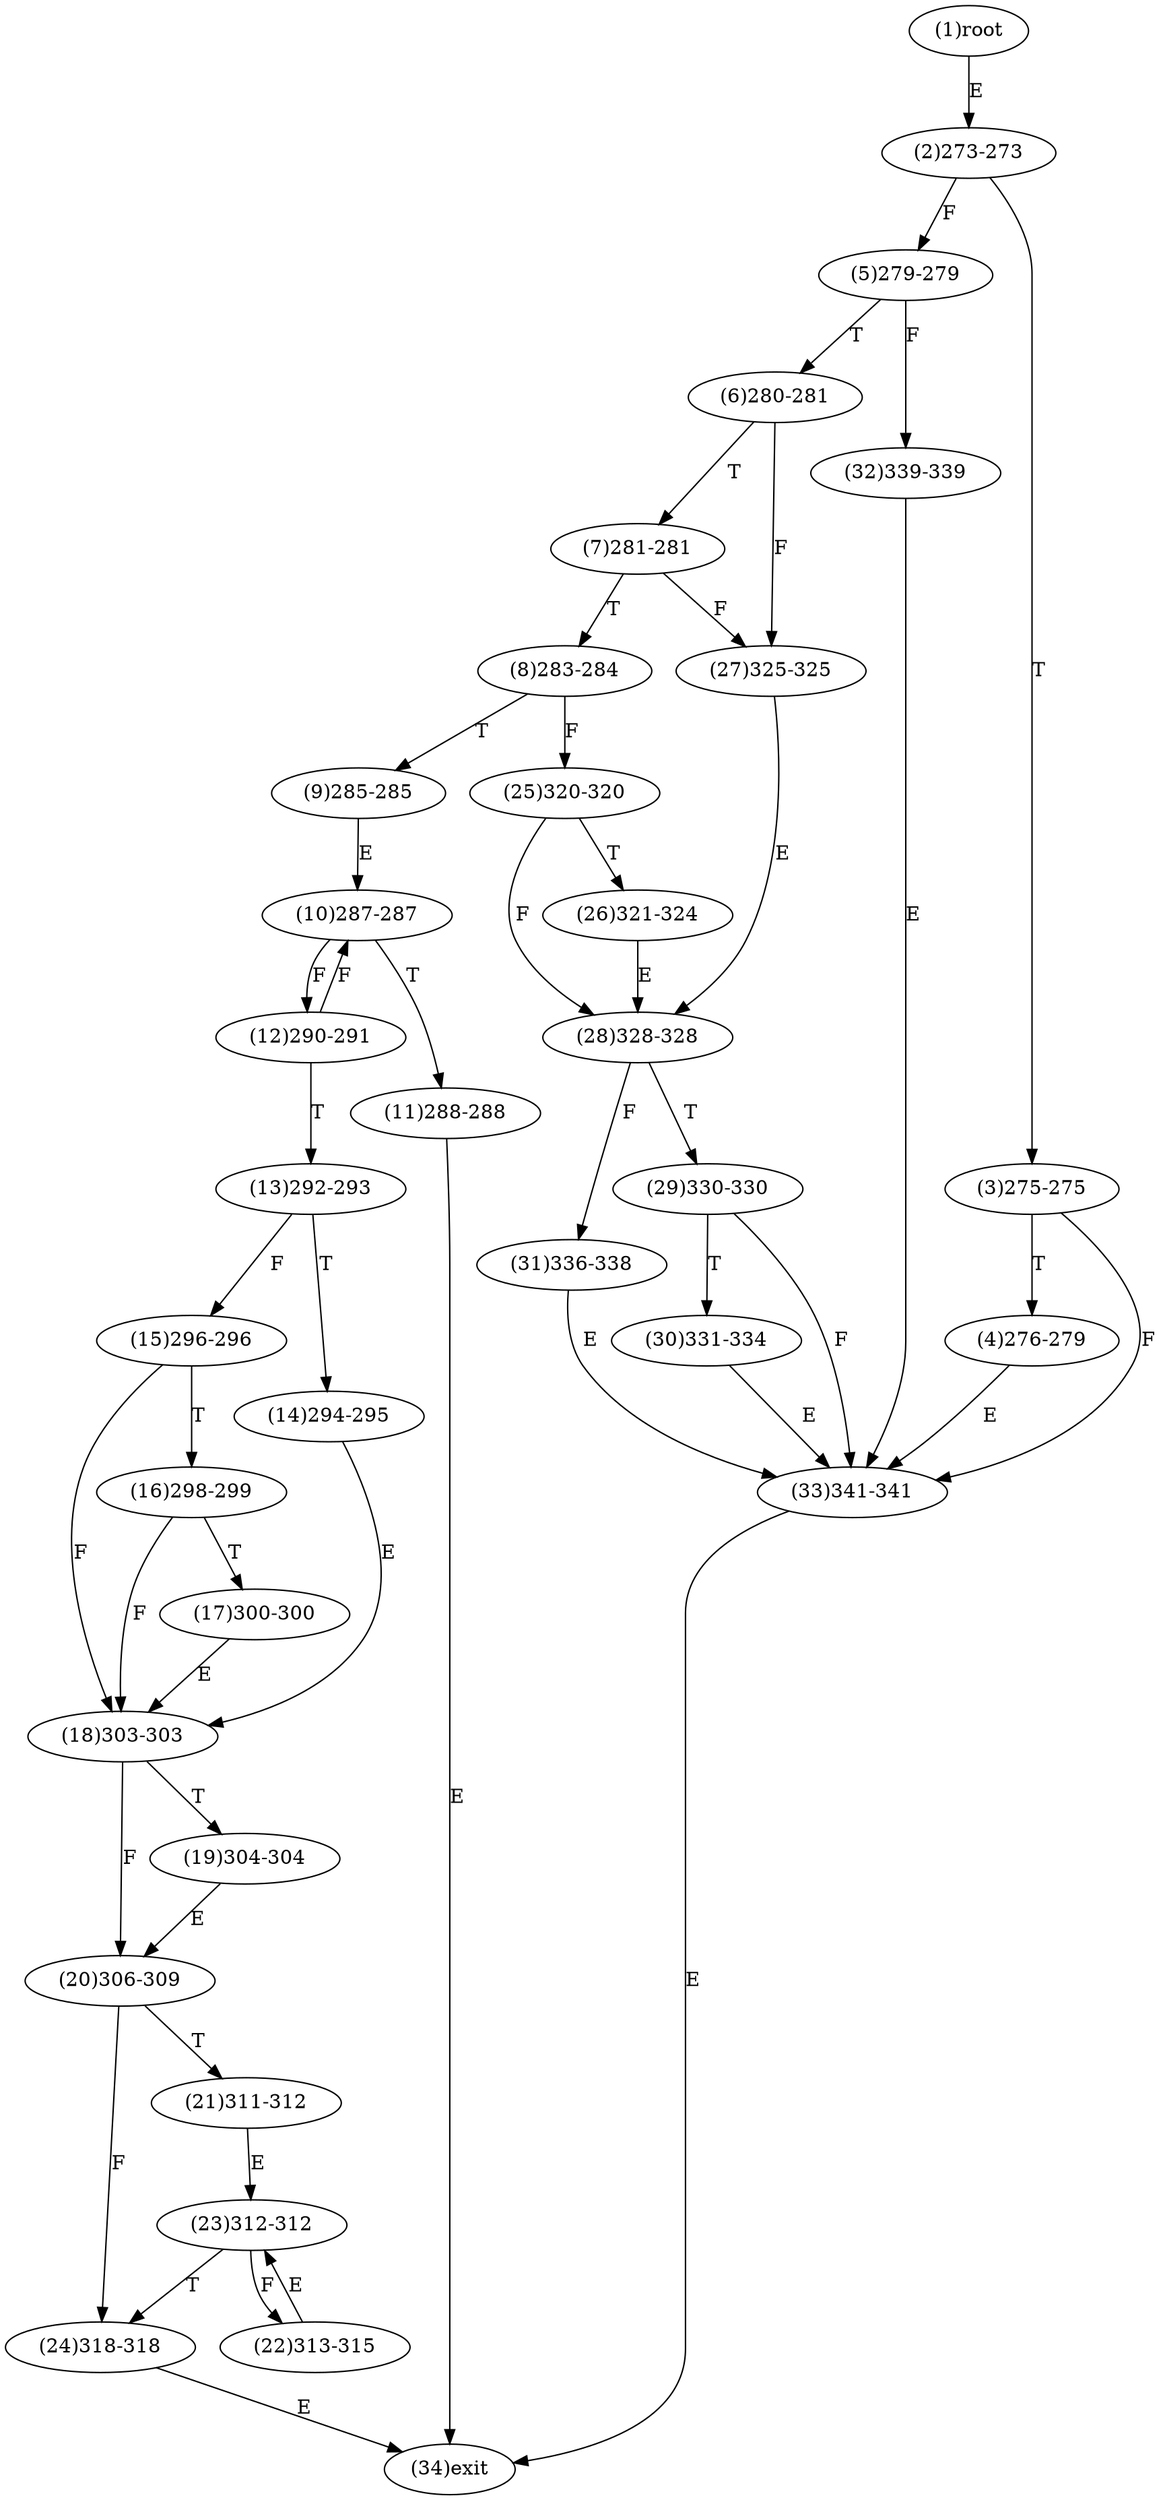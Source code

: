 digraph "" { 
1[ label="(1)root"];
2[ label="(2)273-273"];
3[ label="(3)275-275"];
4[ label="(4)276-279"];
5[ label="(5)279-279"];
6[ label="(6)280-281"];
7[ label="(7)281-281"];
8[ label="(8)283-284"];
9[ label="(9)285-285"];
10[ label="(10)287-287"];
11[ label="(11)288-288"];
12[ label="(12)290-291"];
13[ label="(13)292-293"];
14[ label="(14)294-295"];
15[ label="(15)296-296"];
17[ label="(17)300-300"];
16[ label="(16)298-299"];
19[ label="(19)304-304"];
18[ label="(18)303-303"];
21[ label="(21)311-312"];
20[ label="(20)306-309"];
23[ label="(23)312-312"];
22[ label="(22)313-315"];
25[ label="(25)320-320"];
24[ label="(24)318-318"];
27[ label="(27)325-325"];
26[ label="(26)321-324"];
29[ label="(29)330-330"];
28[ label="(28)328-328"];
31[ label="(31)336-338"];
30[ label="(30)331-334"];
34[ label="(34)exit"];
32[ label="(32)339-339"];
33[ label="(33)341-341"];
1->2[ label="E"];
2->5[ label="F"];
2->3[ label="T"];
3->33[ label="F"];
3->4[ label="T"];
4->33[ label="E"];
5->32[ label="F"];
5->6[ label="T"];
6->27[ label="F"];
6->7[ label="T"];
7->27[ label="F"];
7->8[ label="T"];
8->25[ label="F"];
8->9[ label="T"];
9->10[ label="E"];
10->12[ label="F"];
10->11[ label="T"];
11->34[ label="E"];
12->10[ label="F"];
12->13[ label="T"];
13->15[ label="F"];
13->14[ label="T"];
14->18[ label="E"];
15->18[ label="F"];
15->16[ label="T"];
16->18[ label="F"];
16->17[ label="T"];
17->18[ label="E"];
18->20[ label="F"];
18->19[ label="T"];
19->20[ label="E"];
20->24[ label="F"];
20->21[ label="T"];
21->23[ label="E"];
22->23[ label="E"];
23->22[ label="F"];
23->24[ label="T"];
24->34[ label="E"];
25->28[ label="F"];
25->26[ label="T"];
26->28[ label="E"];
27->28[ label="E"];
28->31[ label="F"];
28->29[ label="T"];
29->33[ label="F"];
29->30[ label="T"];
30->33[ label="E"];
31->33[ label="E"];
32->33[ label="E"];
33->34[ label="E"];
}